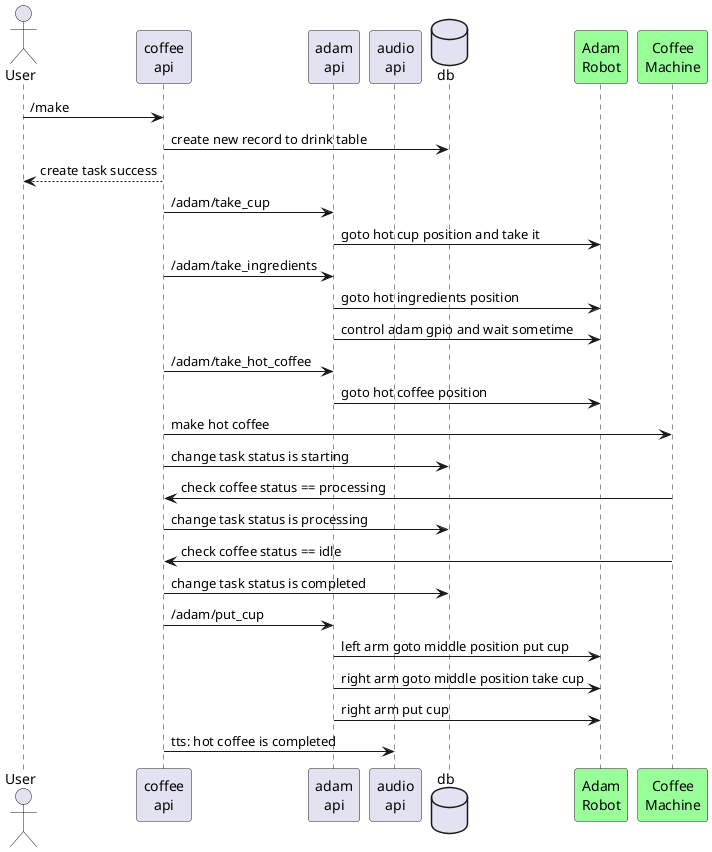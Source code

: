 @startuml
actor       User
participant "coffee\napi" as coffee
participant "adam\napi" as adam
participant "audio\napi" as audio
database    db
participant "Adam\nRobot" as robot #99FF99
participant "Coffee\nMachine" as cof #99FF99
User -> coffee : /make

coffee -> db : create new record to drink table
User <-- coffee : create task success
coffee -> adam : /adam/take_cup
adam -> robot: goto hot cup position and take it
coffee -> adam : /adam/take_ingredients
adam -> robot: goto hot ingredients position
adam -> robot: control adam gpio and wait sometime
coffee -> adam : /adam/take_hot_coffee
adam -> robot: goto hot coffee position
coffee -> cof: make hot coffee
coffee -> db: change task status is starting
coffee <- cof: check coffee status == processing
coffee -> db: change task status is processing
coffee <- cof: check coffee status == idle
coffee -> db: change task status is completed

coffee -> adam: /adam/put_cup
adam -> robot: left arm goto middle position put cup
adam -> robot: right arm goto middle position take cup
adam -> robot: right arm put cup
coffee -> audio: tts: hot coffee is completed
@enduml